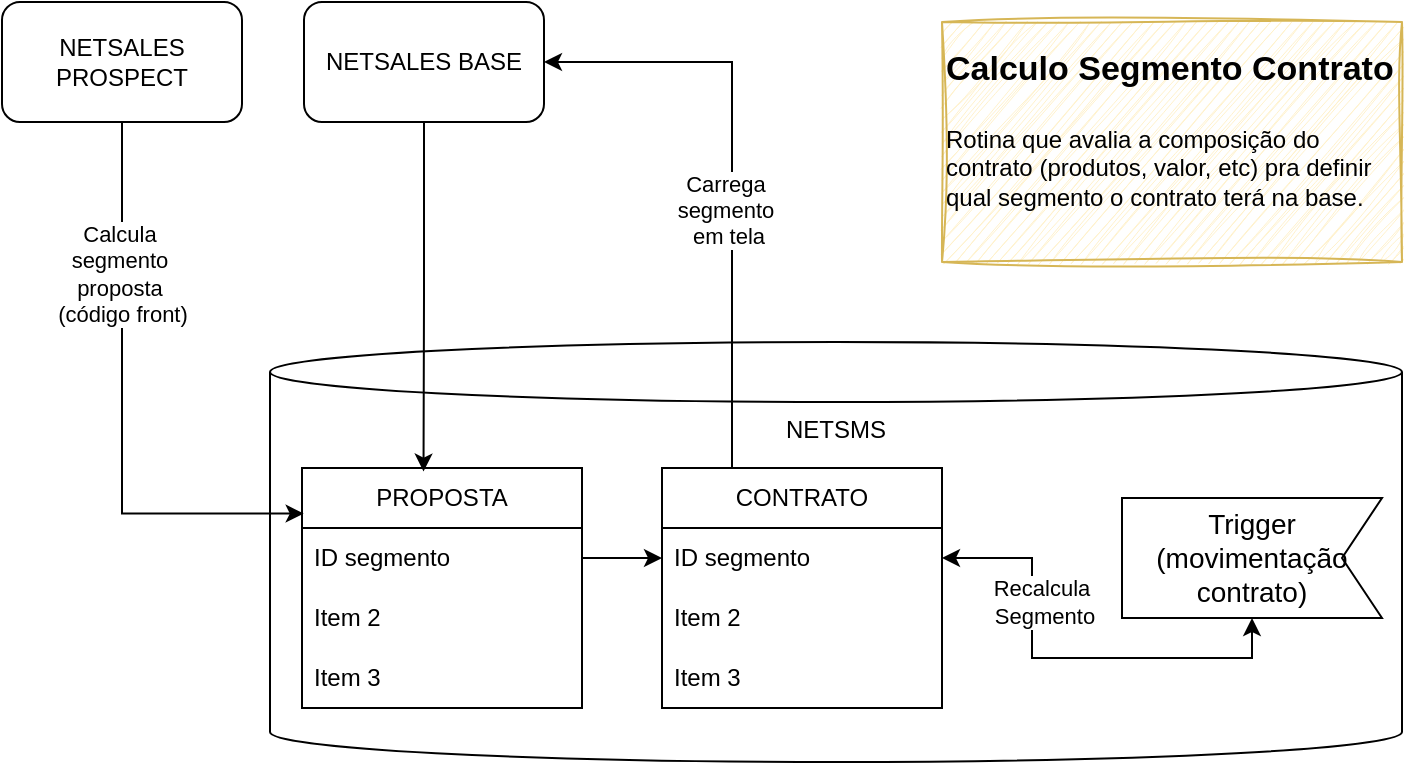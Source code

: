 <mxfile version="26.0.9">
  <diagram name="Página-1" id="RY3dJ3DXpTmM6bJiYShF">
    <mxGraphModel dx="1050" dy="522" grid="1" gridSize="10" guides="1" tooltips="1" connect="1" arrows="1" fold="1" page="1" pageScale="1" pageWidth="827" pageHeight="1169" math="0" shadow="0">
      <root>
        <mxCell id="0" />
        <mxCell id="1" parent="0" />
        <mxCell id="IjeBGspVQaXuw-QYNdMY-2" value="NETSMS" style="shape=cylinder3;whiteSpace=wrap;html=1;boundedLbl=1;backgroundOutline=1;size=15;verticalAlign=top;" vertex="1" parent="1">
          <mxGeometry x="174" y="190" width="566" height="210" as="geometry" />
        </mxCell>
        <mxCell id="IjeBGspVQaXuw-QYNdMY-1" value="NETSALES PROSPECT" style="rounded=1;whiteSpace=wrap;html=1;" vertex="1" parent="1">
          <mxGeometry x="40" y="20" width="120" height="60" as="geometry" />
        </mxCell>
        <mxCell id="IjeBGspVQaXuw-QYNdMY-16" style="edgeStyle=orthogonalEdgeStyle;rounded=0;orthogonalLoop=1;jettySize=auto;html=1;entryX=1;entryY=0.5;entryDx=0;entryDy=0;exitX=0.25;exitY=0;exitDx=0;exitDy=0;" edge="1" parent="1" source="IjeBGspVQaXuw-QYNdMY-7" target="IjeBGspVQaXuw-QYNdMY-15">
          <mxGeometry relative="1" as="geometry" />
        </mxCell>
        <mxCell id="IjeBGspVQaXuw-QYNdMY-17" value="Carrega&amp;nbsp;&lt;div&gt;segmento&amp;nbsp;&lt;/div&gt;&lt;div&gt;em tela&lt;/div&gt;" style="edgeLabel;html=1;align=center;verticalAlign=middle;resizable=0;points=[];" vertex="1" connectable="0" parent="IjeBGspVQaXuw-QYNdMY-16">
          <mxGeometry x="0.065" y="2" relative="1" as="geometry">
            <mxPoint y="29" as="offset" />
          </mxGeometry>
        </mxCell>
        <mxCell id="IjeBGspVQaXuw-QYNdMY-3" value="PROPOSTA" style="swimlane;fontStyle=0;childLayout=stackLayout;horizontal=1;startSize=30;horizontalStack=0;resizeParent=1;resizeParentMax=0;resizeLast=0;collapsible=1;marginBottom=0;whiteSpace=wrap;html=1;" vertex="1" parent="1">
          <mxGeometry x="190" y="253" width="140" height="120" as="geometry" />
        </mxCell>
        <mxCell id="IjeBGspVQaXuw-QYNdMY-4" value="ID segmento" style="text;strokeColor=none;fillColor=none;align=left;verticalAlign=middle;spacingLeft=4;spacingRight=4;overflow=hidden;points=[[0,0.5],[1,0.5]];portConstraint=eastwest;rotatable=0;whiteSpace=wrap;html=1;" vertex="1" parent="IjeBGspVQaXuw-QYNdMY-3">
          <mxGeometry y="30" width="140" height="30" as="geometry" />
        </mxCell>
        <mxCell id="IjeBGspVQaXuw-QYNdMY-5" value="Item 2" style="text;strokeColor=none;fillColor=none;align=left;verticalAlign=middle;spacingLeft=4;spacingRight=4;overflow=hidden;points=[[0,0.5],[1,0.5]];portConstraint=eastwest;rotatable=0;whiteSpace=wrap;html=1;" vertex="1" parent="IjeBGspVQaXuw-QYNdMY-3">
          <mxGeometry y="60" width="140" height="30" as="geometry" />
        </mxCell>
        <mxCell id="IjeBGspVQaXuw-QYNdMY-6" value="Item 3" style="text;strokeColor=none;fillColor=none;align=left;verticalAlign=middle;spacingLeft=4;spacingRight=4;overflow=hidden;points=[[0,0.5],[1,0.5]];portConstraint=eastwest;rotatable=0;whiteSpace=wrap;html=1;" vertex="1" parent="IjeBGspVQaXuw-QYNdMY-3">
          <mxGeometry y="90" width="140" height="30" as="geometry" />
        </mxCell>
        <mxCell id="IjeBGspVQaXuw-QYNdMY-7" value="CONTRATO" style="swimlane;fontStyle=0;childLayout=stackLayout;horizontal=1;startSize=30;horizontalStack=0;resizeParent=1;resizeParentMax=0;resizeLast=0;collapsible=1;marginBottom=0;whiteSpace=wrap;html=1;" vertex="1" parent="1">
          <mxGeometry x="370" y="253" width="140" height="120" as="geometry" />
        </mxCell>
        <mxCell id="IjeBGspVQaXuw-QYNdMY-8" value="ID segmento" style="text;strokeColor=none;fillColor=none;align=left;verticalAlign=middle;spacingLeft=4;spacingRight=4;overflow=hidden;points=[[0,0.5],[1,0.5]];portConstraint=eastwest;rotatable=0;whiteSpace=wrap;html=1;" vertex="1" parent="IjeBGspVQaXuw-QYNdMY-7">
          <mxGeometry y="30" width="140" height="30" as="geometry" />
        </mxCell>
        <mxCell id="IjeBGspVQaXuw-QYNdMY-9" value="Item 2" style="text;strokeColor=none;fillColor=none;align=left;verticalAlign=middle;spacingLeft=4;spacingRight=4;overflow=hidden;points=[[0,0.5],[1,0.5]];portConstraint=eastwest;rotatable=0;whiteSpace=wrap;html=1;" vertex="1" parent="IjeBGspVQaXuw-QYNdMY-7">
          <mxGeometry y="60" width="140" height="30" as="geometry" />
        </mxCell>
        <mxCell id="IjeBGspVQaXuw-QYNdMY-10" value="Item 3" style="text;strokeColor=none;fillColor=none;align=left;verticalAlign=middle;spacingLeft=4;spacingRight=4;overflow=hidden;points=[[0,0.5],[1,0.5]];portConstraint=eastwest;rotatable=0;whiteSpace=wrap;html=1;" vertex="1" parent="IjeBGspVQaXuw-QYNdMY-7">
          <mxGeometry y="90" width="140" height="30" as="geometry" />
        </mxCell>
        <mxCell id="IjeBGspVQaXuw-QYNdMY-11" style="edgeStyle=orthogonalEdgeStyle;rounded=0;orthogonalLoop=1;jettySize=auto;html=1;entryX=0.006;entryY=0.19;entryDx=0;entryDy=0;exitX=0.5;exitY=1;exitDx=0;exitDy=0;entryPerimeter=0;" edge="1" parent="1" source="IjeBGspVQaXuw-QYNdMY-1" target="IjeBGspVQaXuw-QYNdMY-3">
          <mxGeometry relative="1" as="geometry" />
        </mxCell>
        <mxCell id="IjeBGspVQaXuw-QYNdMY-12" value="Calcula&amp;nbsp;&lt;div&gt;segmento&amp;nbsp;&lt;/div&gt;&lt;div&gt;proposta&amp;nbsp;&lt;/div&gt;&lt;div&gt;(código front)&lt;/div&gt;" style="edgeLabel;html=1;align=center;verticalAlign=middle;resizable=0;points=[];" vertex="1" connectable="0" parent="IjeBGspVQaXuw-QYNdMY-11">
          <mxGeometry x="-0.052" y="4" relative="1" as="geometry">
            <mxPoint x="-4" y="-60" as="offset" />
          </mxGeometry>
        </mxCell>
        <mxCell id="IjeBGspVQaXuw-QYNdMY-15" value="NETSALES BASE" style="rounded=1;whiteSpace=wrap;html=1;" vertex="1" parent="1">
          <mxGeometry x="191" y="20" width="120" height="60" as="geometry" />
        </mxCell>
        <mxCell id="IjeBGspVQaXuw-QYNdMY-20" style="edgeStyle=orthogonalEdgeStyle;rounded=0;orthogonalLoop=1;jettySize=auto;html=1;" edge="1" parent="1" source="IjeBGspVQaXuw-QYNdMY-4" target="IjeBGspVQaXuw-QYNdMY-8">
          <mxGeometry relative="1" as="geometry" />
        </mxCell>
        <mxCell id="IjeBGspVQaXuw-QYNdMY-21" value="Trigger (movimentação contrato)" style="html=1;shape=mxgraph.infographic.ribbonSimple;notch1=20;notch2=0;align=center;verticalAlign=middle;fontSize=14;fontStyle=0;flipH=1;fillColor=#FFFFFF;whiteSpace=wrap;" vertex="1" parent="1">
          <mxGeometry x="600" y="268" width="130" height="60" as="geometry" />
        </mxCell>
        <mxCell id="IjeBGspVQaXuw-QYNdMY-22" style="edgeStyle=orthogonalEdgeStyle;rounded=0;orthogonalLoop=1;jettySize=auto;html=1;startArrow=classic;startFill=1;entryX=0;entryY=0;entryDx=65;entryDy=60;entryPerimeter=0;exitX=1;exitY=0.5;exitDx=0;exitDy=0;" edge="1" parent="1" source="IjeBGspVQaXuw-QYNdMY-8" target="IjeBGspVQaXuw-QYNdMY-21">
          <mxGeometry relative="1" as="geometry">
            <mxPoint x="530" y="313" as="sourcePoint" />
            <mxPoint x="685" y="343" as="targetPoint" />
          </mxGeometry>
        </mxCell>
        <mxCell id="IjeBGspVQaXuw-QYNdMY-26" value="Recalcula&amp;nbsp;&lt;div&gt;Segmento&lt;/div&gt;" style="edgeLabel;html=1;align=center;verticalAlign=middle;resizable=0;points=[];" vertex="1" connectable="0" parent="IjeBGspVQaXuw-QYNdMY-22">
          <mxGeometry x="-0.063" relative="1" as="geometry">
            <mxPoint x="-5" y="-28" as="offset" />
          </mxGeometry>
        </mxCell>
        <mxCell id="IjeBGspVQaXuw-QYNdMY-23" value="&lt;h1 style=&quot;margin-top: 0px;&quot;&gt;&lt;font style=&quot;font-size: 17px;&quot;&gt;Calculo Segmento Contrato&lt;/font&gt;&lt;/h1&gt;&lt;p&gt;Rotina que avalia a composição do contrato (produtos, valor, etc) pra definir qual segmento o contrato terá na base.&lt;/p&gt;" style="text;html=1;whiteSpace=wrap;overflow=hidden;rounded=0;strokeColor=#d6b656;fillColor=#fff2cc;sketch=1;curveFitting=1;jiggle=2;" vertex="1" parent="1">
          <mxGeometry x="510" y="30" width="230" height="120" as="geometry" />
        </mxCell>
        <mxCell id="IjeBGspVQaXuw-QYNdMY-27" style="edgeStyle=orthogonalEdgeStyle;rounded=0;orthogonalLoop=1;jettySize=auto;html=1;entryX=0.434;entryY=0.015;entryDx=0;entryDy=0;entryPerimeter=0;" edge="1" parent="1" source="IjeBGspVQaXuw-QYNdMY-15" target="IjeBGspVQaXuw-QYNdMY-3">
          <mxGeometry relative="1" as="geometry" />
        </mxCell>
      </root>
    </mxGraphModel>
  </diagram>
</mxfile>
